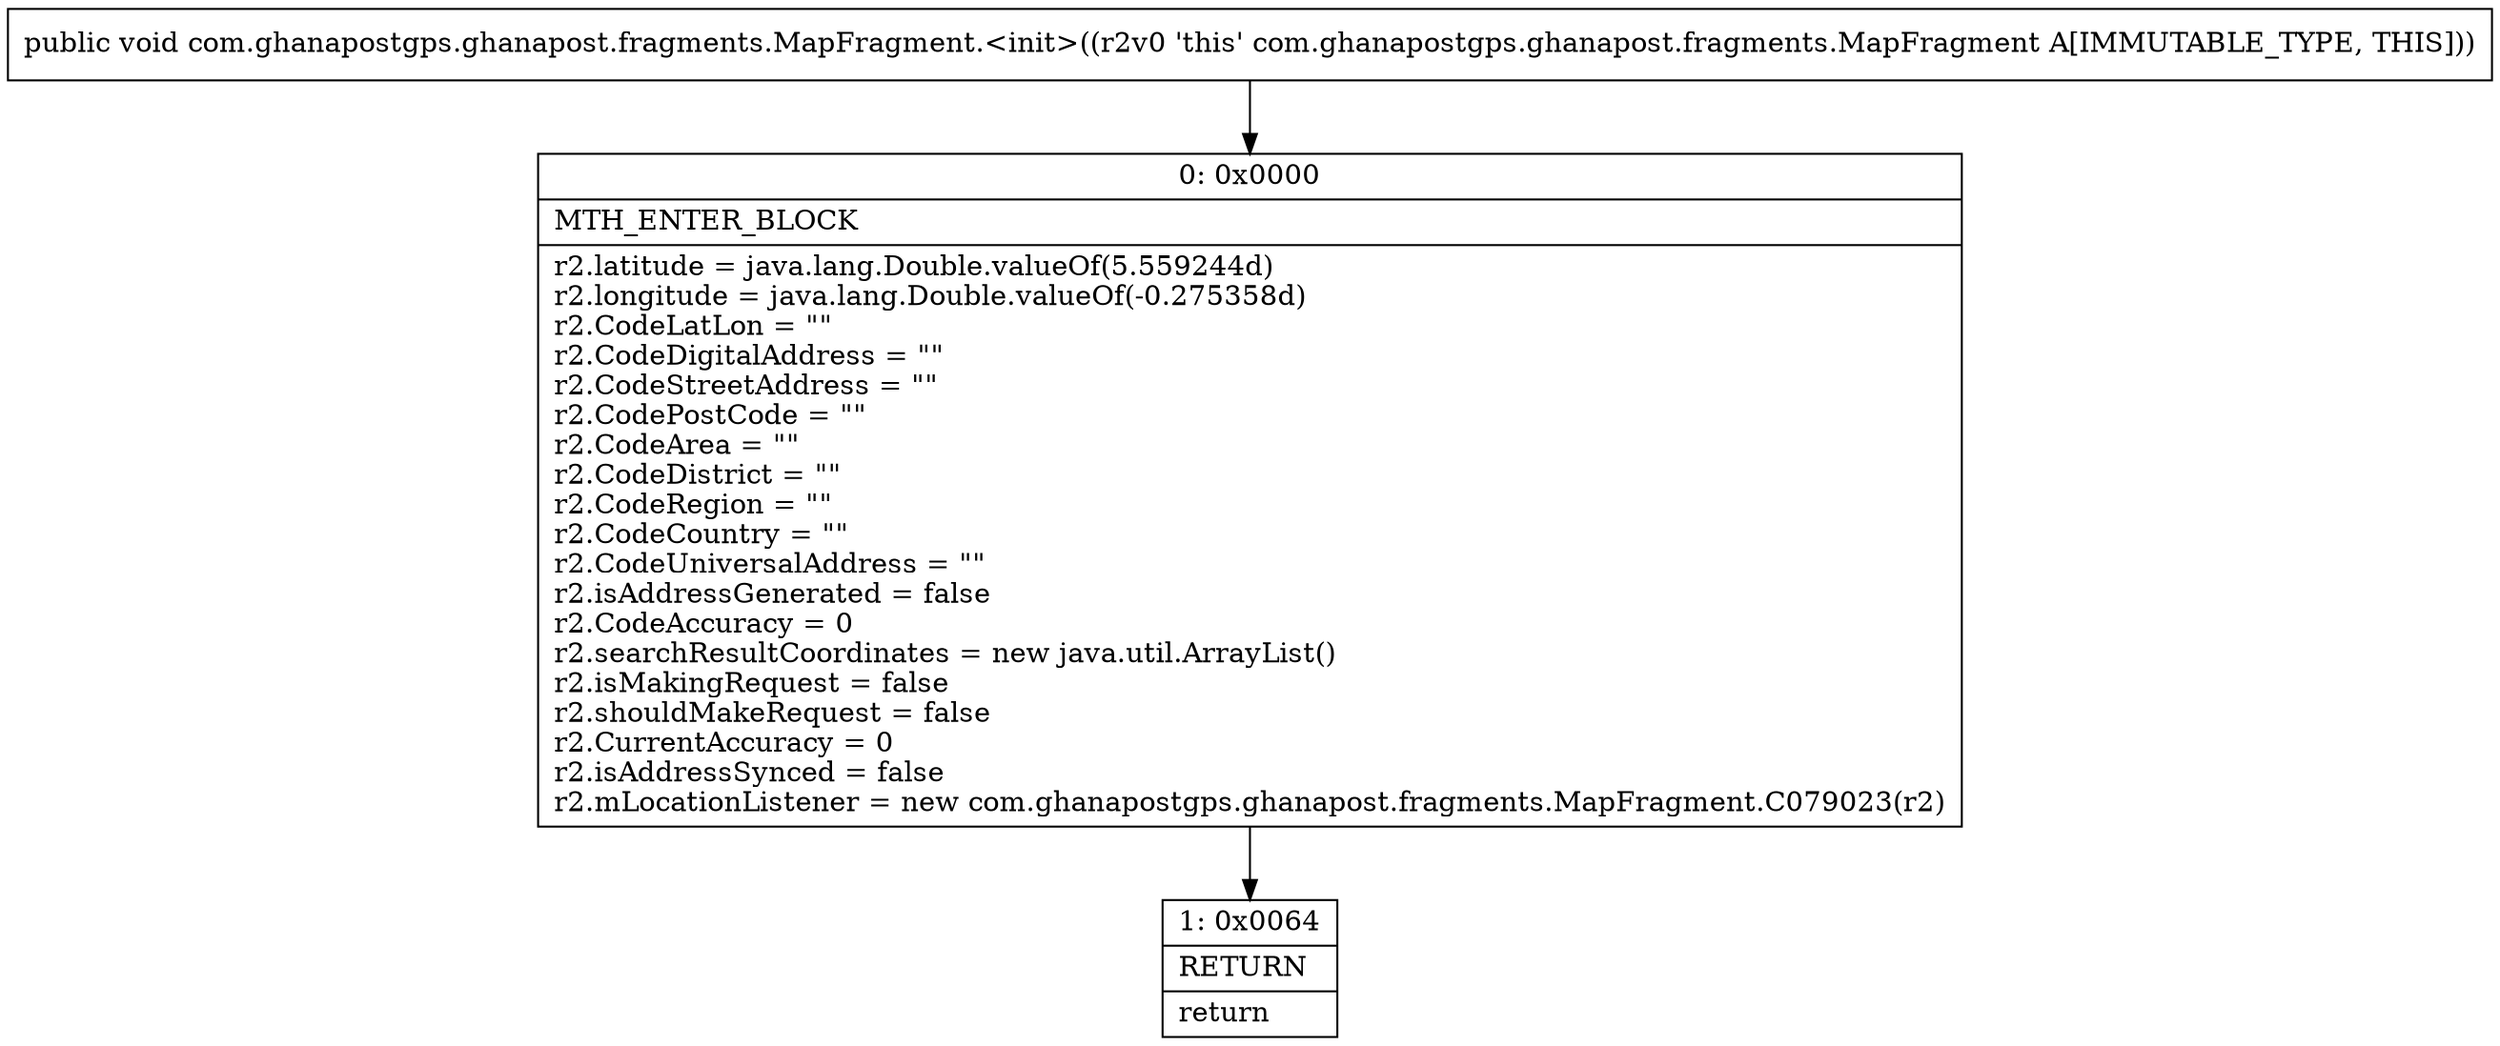 digraph "CFG forcom.ghanapostgps.ghanapost.fragments.MapFragment.\<init\>()V" {
Node_0 [shape=record,label="{0\:\ 0x0000|MTH_ENTER_BLOCK\l|r2.latitude = java.lang.Double.valueOf(5.559244d)\lr2.longitude = java.lang.Double.valueOf(\-0.275358d)\lr2.CodeLatLon = \"\"\lr2.CodeDigitalAddress = \"\"\lr2.CodeStreetAddress = \"\"\lr2.CodePostCode = \"\"\lr2.CodeArea = \"\"\lr2.CodeDistrict = \"\"\lr2.CodeRegion = \"\"\lr2.CodeCountry = \"\"\lr2.CodeUniversalAddress = \"\"\lr2.isAddressGenerated = false\lr2.CodeAccuracy = 0\lr2.searchResultCoordinates = new java.util.ArrayList()\lr2.isMakingRequest = false\lr2.shouldMakeRequest = false\lr2.CurrentAccuracy = 0\lr2.isAddressSynced = false\lr2.mLocationListener = new com.ghanapostgps.ghanapost.fragments.MapFragment.C079023(r2)\l}"];
Node_1 [shape=record,label="{1\:\ 0x0064|RETURN\l|return\l}"];
MethodNode[shape=record,label="{public void com.ghanapostgps.ghanapost.fragments.MapFragment.\<init\>((r2v0 'this' com.ghanapostgps.ghanapost.fragments.MapFragment A[IMMUTABLE_TYPE, THIS])) }"];
MethodNode -> Node_0;
Node_0 -> Node_1;
}

